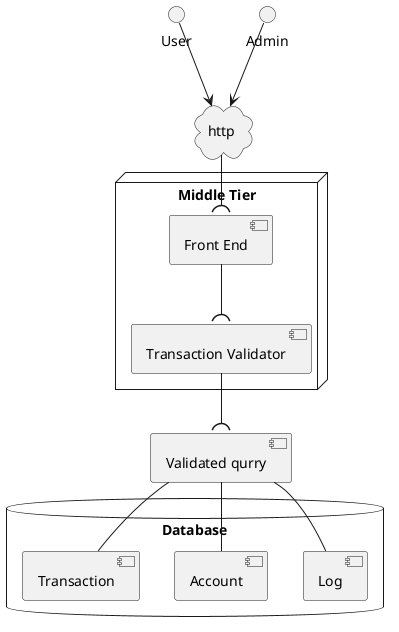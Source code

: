 @startuml
interface User
interface Admin

cloud http {
}

node "Middle Tier" {
    [Transaction Validator]
    component [Front End]
} 

interface [Validated qurry]

database "Database" {
    [Log]
    [Account]
    [Transaction]
}

Admin -down-> http
User -down-> http
http -down-( [Front End]
[Front End] -down-( [Transaction Validator]
[Transaction Validator] -down-( [Validated qurry]
[Validated qurry] -- [Log]
[Validated qurry] -- [Account]
[Validated qurry] -- [Transaction]

@enduml
